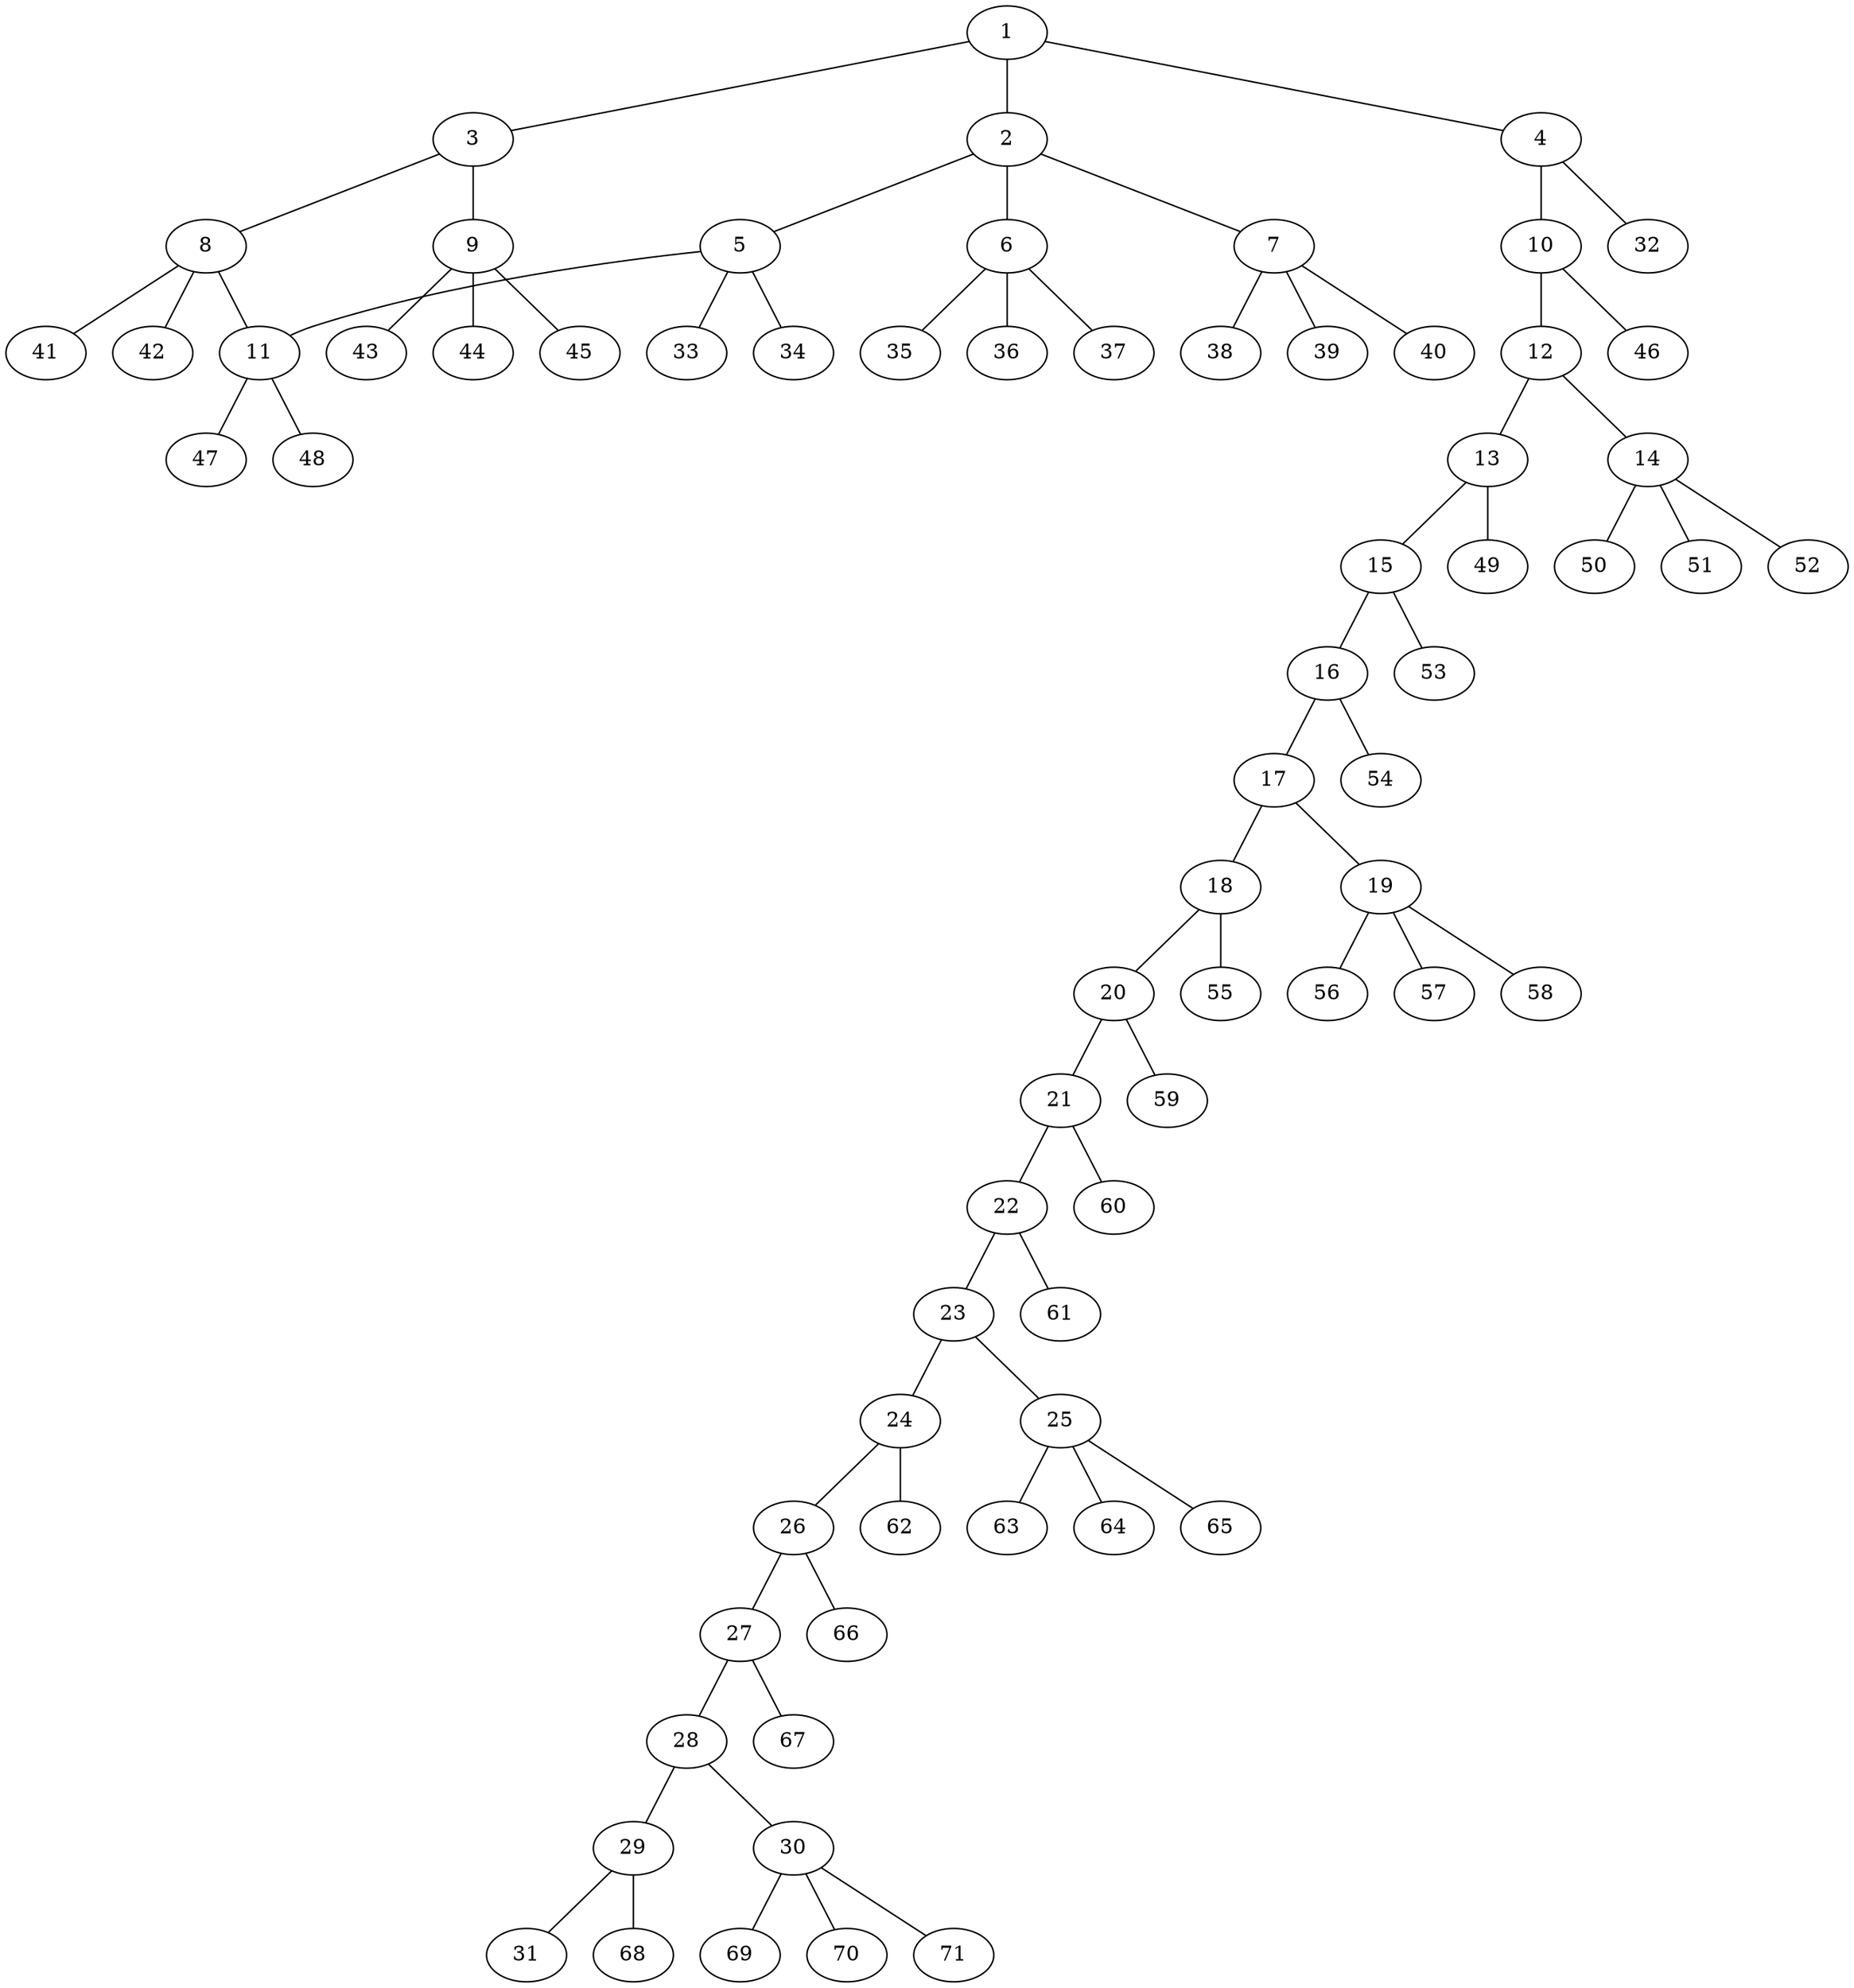 graph molecule_1183 {
	1	 [chem=C];
	2	 [chem=C];
	1 -- 2	 [valence=1];
	3	 [chem=C];
	1 -- 3	 [valence=2];
	4	 [chem=C];
	1 -- 4	 [valence=1];
	5	 [chem=C];
	2 -- 5	 [valence=1];
	6	 [chem=C];
	2 -- 6	 [valence=1];
	7	 [chem=C];
	2 -- 7	 [valence=1];
	8	 [chem=C];
	3 -- 8	 [valence=1];
	9	 [chem=C];
	3 -- 9	 [valence=1];
	10	 [chem=C];
	4 -- 10	 [valence=2];
	32	 [chem=H];
	4 -- 32	 [valence=1];
	11	 [chem=C];
	5 -- 11	 [valence=1];
	33	 [chem=H];
	5 -- 33	 [valence=1];
	34	 [chem=H];
	5 -- 34	 [valence=1];
	35	 [chem=H];
	6 -- 35	 [valence=1];
	36	 [chem=H];
	6 -- 36	 [valence=1];
	37	 [chem=H];
	6 -- 37	 [valence=1];
	38	 [chem=H];
	7 -- 38	 [valence=1];
	39	 [chem=H];
	7 -- 39	 [valence=1];
	40	 [chem=H];
	7 -- 40	 [valence=1];
	8 -- 11	 [valence=1];
	41	 [chem=H];
	8 -- 41	 [valence=1];
	42	 [chem=H];
	8 -- 42	 [valence=1];
	43	 [chem=H];
	9 -- 43	 [valence=1];
	44	 [chem=H];
	9 -- 44	 [valence=1];
	45	 [chem=H];
	9 -- 45	 [valence=1];
	12	 [chem=C];
	10 -- 12	 [valence=1];
	46	 [chem=H];
	10 -- 46	 [valence=1];
	47	 [chem=H];
	11 -- 47	 [valence=1];
	48	 [chem=H];
	11 -- 48	 [valence=1];
	13	 [chem=C];
	12 -- 13	 [valence=2];
	14	 [chem=C];
	12 -- 14	 [valence=1];
	15	 [chem=C];
	13 -- 15	 [valence=1];
	49	 [chem=H];
	13 -- 49	 [valence=1];
	50	 [chem=H];
	14 -- 50	 [valence=1];
	51	 [chem=H];
	14 -- 51	 [valence=1];
	52	 [chem=H];
	14 -- 52	 [valence=1];
	16	 [chem=C];
	15 -- 16	 [valence=2];
	53	 [chem=H];
	15 -- 53	 [valence=1];
	17	 [chem=C];
	16 -- 17	 [valence=1];
	54	 [chem=H];
	16 -- 54	 [valence=1];
	18	 [chem=C];
	17 -- 18	 [valence=2];
	19	 [chem=C];
	17 -- 19	 [valence=1];
	20	 [chem=C];
	18 -- 20	 [valence=1];
	55	 [chem=H];
	18 -- 55	 [valence=1];
	56	 [chem=H];
	19 -- 56	 [valence=1];
	57	 [chem=H];
	19 -- 57	 [valence=1];
	58	 [chem=H];
	19 -- 58	 [valence=1];
	21	 [chem=C];
	20 -- 21	 [valence=2];
	59	 [chem=H];
	20 -- 59	 [valence=1];
	22	 [chem=C];
	21 -- 22	 [valence=1];
	60	 [chem=H];
	21 -- 60	 [valence=1];
	23	 [chem=C];
	22 -- 23	 [valence=2];
	61	 [chem=H];
	22 -- 61	 [valence=1];
	24	 [chem=C];
	23 -- 24	 [valence=1];
	25	 [chem=C];
	23 -- 25	 [valence=1];
	26	 [chem=C];
	24 -- 26	 [valence=2];
	62	 [chem=H];
	24 -- 62	 [valence=1];
	63	 [chem=H];
	25 -- 63	 [valence=1];
	64	 [chem=H];
	25 -- 64	 [valence=1];
	65	 [chem=H];
	25 -- 65	 [valence=1];
	27	 [chem=C];
	26 -- 27	 [valence=1];
	66	 [chem=H];
	26 -- 66	 [valence=1];
	28	 [chem=C];
	27 -- 28	 [valence=2];
	67	 [chem=H];
	27 -- 67	 [valence=1];
	29	 [chem=C];
	28 -- 29	 [valence=1];
	30	 [chem=C];
	28 -- 30	 [valence=1];
	31	 [chem=O];
	29 -- 31	 [valence=2];
	68	 [chem=H];
	29 -- 68	 [valence=1];
	69	 [chem=H];
	30 -- 69	 [valence=1];
	70	 [chem=H];
	30 -- 70	 [valence=1];
	71	 [chem=H];
	30 -- 71	 [valence=1];
}
